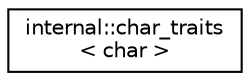 digraph "Graphical Class Hierarchy"
{
  edge [fontname="Helvetica",fontsize="10",labelfontname="Helvetica",labelfontsize="10"];
  node [fontname="Helvetica",fontsize="10",shape=record];
  rankdir="LR";
  Node1 [label="internal::char_traits\l\< char \>",height=0.2,width=0.4,color="black", fillcolor="white", style="filled",URL="$structinternal_1_1char__traits_3_01char_01_4.html"];
}
